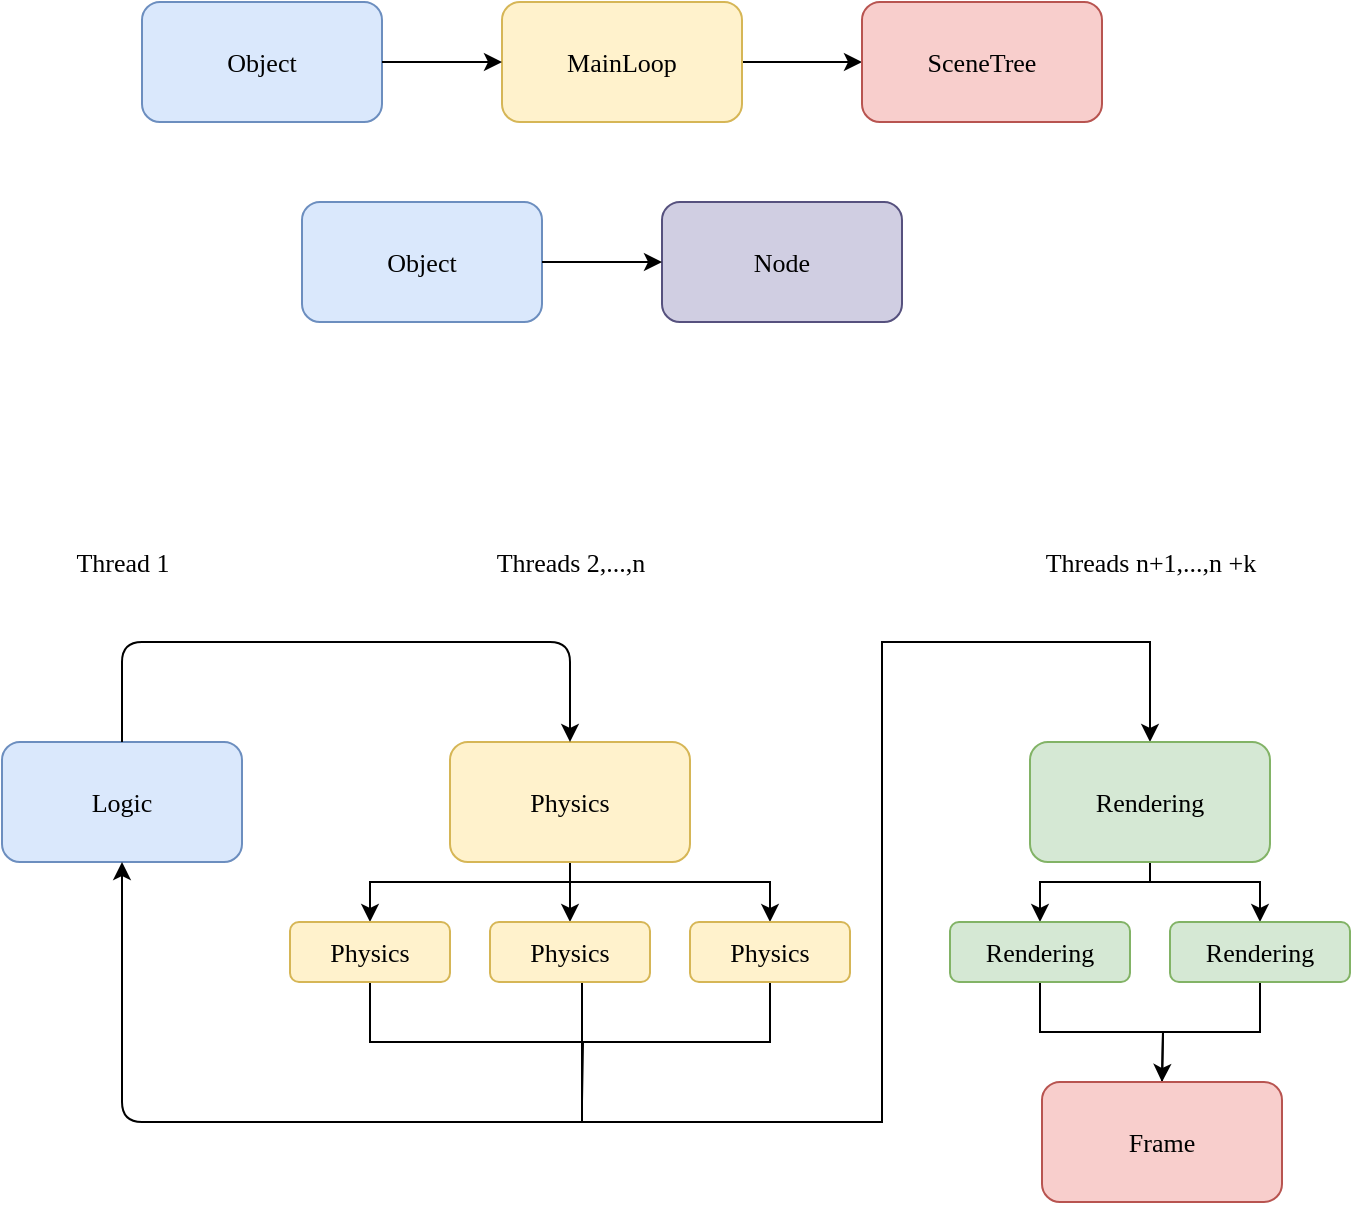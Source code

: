 <mxfile version="14.6.11" type="device"><diagram id="saBjoD32Vc4A3RIvc3jB" name="Page-1"><mxGraphModel dx="1038" dy="587" grid="1" gridSize="10" guides="1" tooltips="1" connect="1" arrows="1" fold="1" page="1" pageScale="1" pageWidth="850" pageHeight="1100" math="0" shadow="0"><root><mxCell id="0"/><mxCell id="1" parent="0"/><mxCell id="bho3A3AB7KVAHSurcJFx-1" value="Object" style="rounded=1;whiteSpace=wrap;html=1;fillColor=#dae8fc;strokeColor=#6c8ebf;fontStyle=0;fontFamily=Garamond;fontSize=13;" vertex="1" parent="1"><mxGeometry x="140" y="100" width="120" height="60" as="geometry"/></mxCell><mxCell id="bho3A3AB7KVAHSurcJFx-5" style="edgeStyle=orthogonalEdgeStyle;rounded=0;orthogonalLoop=1;jettySize=auto;html=1;exitX=1;exitY=0.5;exitDx=0;exitDy=0;entryX=0;entryY=0.5;entryDx=0;entryDy=0;fontStyle=0;fontFamily=Lucida Console;fontSize=13;" edge="1" parent="1" source="bho3A3AB7KVAHSurcJFx-2" target="bho3A3AB7KVAHSurcJFx-3"><mxGeometry relative="1" as="geometry"/></mxCell><mxCell id="bho3A3AB7KVAHSurcJFx-2" value="MainLoop" style="rounded=1;whiteSpace=wrap;html=1;fillColor=#fff2cc;strokeColor=#d6b656;fontStyle=0;fontFamily=Lucida Console;fontSize=13;" vertex="1" parent="1"><mxGeometry x="320" y="100" width="120" height="60" as="geometry"/></mxCell><mxCell id="bho3A3AB7KVAHSurcJFx-3" value="SceneTree" style="rounded=1;whiteSpace=wrap;html=1;fillColor=#f8cecc;strokeColor=#b85450;fontStyle=0;fontFamily=Lucida Console;fontSize=13;" vertex="1" parent="1"><mxGeometry x="500" y="100" width="120" height="60" as="geometry"/></mxCell><mxCell id="bho3A3AB7KVAHSurcJFx-4" value="" style="endArrow=classic;html=1;exitX=1;exitY=0.5;exitDx=0;exitDy=0;fontStyle=0;fontFamily=Lucida Console;fontSize=13;" edge="1" parent="1" source="bho3A3AB7KVAHSurcJFx-1" target="bho3A3AB7KVAHSurcJFx-2"><mxGeometry width="50" height="50" relative="1" as="geometry"><mxPoint x="460" y="200" as="sourcePoint"/><mxPoint x="510" y="150" as="targetPoint"/></mxGeometry></mxCell><mxCell id="bho3A3AB7KVAHSurcJFx-6" value="Object" style="rounded=1;whiteSpace=wrap;html=1;fillColor=#dae8fc;strokeColor=#6c8ebf;fontStyle=0;fontFamily=Garamond;fontSize=13;" vertex="1" parent="1"><mxGeometry x="220" y="200" width="120" height="60" as="geometry"/></mxCell><mxCell id="bho3A3AB7KVAHSurcJFx-8" value="Node" style="rounded=1;whiteSpace=wrap;html=1;fillColor=#d0cee2;strokeColor=#56517e;fontStyle=0;fontFamily=Lucida Console;fontSize=13;" vertex="1" parent="1"><mxGeometry x="400" y="200" width="120" height="60" as="geometry"/></mxCell><mxCell id="bho3A3AB7KVAHSurcJFx-10" value="" style="endArrow=classic;html=1;exitX=1;exitY=0.5;exitDx=0;exitDy=0;fontStyle=0;fontFamily=Lucida Console;fontSize=13;" edge="1" parent="1" source="bho3A3AB7KVAHSurcJFx-6" target="bho3A3AB7KVAHSurcJFx-8"><mxGeometry width="50" height="50" relative="1" as="geometry"><mxPoint x="540" y="300" as="sourcePoint"/><mxPoint x="590" y="250" as="targetPoint"/></mxGeometry></mxCell><mxCell id="bho3A3AB7KVAHSurcJFx-11" value="Logic" style="rounded=1;whiteSpace=wrap;html=1;fontFamily=Lucida Console;fontSize=13;fillColor=#dae8fc;strokeColor=#6c8ebf;" vertex="1" parent="1"><mxGeometry x="70" y="470" width="120" height="60" as="geometry"/></mxCell><mxCell id="bho3A3AB7KVAHSurcJFx-21" style="edgeStyle=orthogonalEdgeStyle;rounded=0;orthogonalLoop=1;jettySize=auto;html=1;exitX=0.5;exitY=1;exitDx=0;exitDy=0;entryX=0.5;entryY=0;entryDx=0;entryDy=0;fontFamily=Lucida Console;fontSize=13;" edge="1" parent="1" source="bho3A3AB7KVAHSurcJFx-12" target="bho3A3AB7KVAHSurcJFx-13"><mxGeometry relative="1" as="geometry"><Array as="points"><mxPoint x="354" y="540"/><mxPoint x="254" y="540"/></Array></mxGeometry></mxCell><mxCell id="bho3A3AB7KVAHSurcJFx-22" style="edgeStyle=orthogonalEdgeStyle;rounded=0;orthogonalLoop=1;jettySize=auto;html=1;exitX=0.5;exitY=1;exitDx=0;exitDy=0;entryX=0.5;entryY=0;entryDx=0;entryDy=0;fontFamily=Lucida Console;fontSize=13;" edge="1" parent="1" source="bho3A3AB7KVAHSurcJFx-12" target="bho3A3AB7KVAHSurcJFx-14"><mxGeometry relative="1" as="geometry"/></mxCell><mxCell id="bho3A3AB7KVAHSurcJFx-23" style="edgeStyle=orthogonalEdgeStyle;rounded=0;orthogonalLoop=1;jettySize=auto;html=1;exitX=0.5;exitY=1;exitDx=0;exitDy=0;entryX=0.5;entryY=0;entryDx=0;entryDy=0;fontFamily=Lucida Console;fontSize=13;" edge="1" parent="1" source="bho3A3AB7KVAHSurcJFx-12" target="bho3A3AB7KVAHSurcJFx-15"><mxGeometry relative="1" as="geometry"><Array as="points"><mxPoint x="354" y="540"/><mxPoint x="454" y="540"/></Array></mxGeometry></mxCell><mxCell id="bho3A3AB7KVAHSurcJFx-12" value="Physics" style="rounded=1;whiteSpace=wrap;html=1;fontFamily=Lucida Console;fontSize=13;fillColor=#fff2cc;strokeColor=#d6b656;" vertex="1" parent="1"><mxGeometry x="294" y="470" width="120" height="60" as="geometry"/></mxCell><mxCell id="bho3A3AB7KVAHSurcJFx-25" style="edgeStyle=orthogonalEdgeStyle;rounded=0;orthogonalLoop=1;jettySize=auto;html=1;exitX=0.5;exitY=1;exitDx=0;exitDy=0;fontFamily=Lucida Console;fontSize=13;endArrow=none;endFill=0;" edge="1" parent="1" source="bho3A3AB7KVAHSurcJFx-13"><mxGeometry relative="1" as="geometry"><mxPoint x="360" y="650" as="targetPoint"/></mxGeometry></mxCell><mxCell id="bho3A3AB7KVAHSurcJFx-13" value="Physics" style="rounded=1;whiteSpace=wrap;html=1;fontFamily=Lucida Console;fontSize=13;fillColor=#fff2cc;strokeColor=#d6b656;" vertex="1" parent="1"><mxGeometry x="214" y="560" width="80" height="30" as="geometry"/></mxCell><mxCell id="bho3A3AB7KVAHSurcJFx-27" style="edgeStyle=orthogonalEdgeStyle;rounded=0;orthogonalLoop=1;jettySize=auto;html=1;exitX=0.5;exitY=1;exitDx=0;exitDy=0;fontFamily=Lucida Console;fontSize=13;endArrow=none;endFill=0;" edge="1" parent="1" source="bho3A3AB7KVAHSurcJFx-14"><mxGeometry relative="1" as="geometry"><mxPoint x="360" y="620" as="targetPoint"/></mxGeometry></mxCell><mxCell id="bho3A3AB7KVAHSurcJFx-14" value="Physics" style="rounded=1;whiteSpace=wrap;html=1;fontFamily=Lucida Console;fontSize=13;fillColor=#fff2cc;strokeColor=#d6b656;" vertex="1" parent="1"><mxGeometry x="314" y="560" width="80" height="30" as="geometry"/></mxCell><mxCell id="bho3A3AB7KVAHSurcJFx-24" style="edgeStyle=orthogonalEdgeStyle;rounded=0;orthogonalLoop=1;jettySize=auto;html=1;exitX=0.5;exitY=1;exitDx=0;exitDy=0;fontFamily=Lucida Console;fontSize=13;entryX=0.5;entryY=0;entryDx=0;entryDy=0;" edge="1" parent="1" source="bho3A3AB7KVAHSurcJFx-15" target="bho3A3AB7KVAHSurcJFx-17"><mxGeometry relative="1" as="geometry"><mxPoint x="360" y="660" as="targetPoint"/><Array as="points"><mxPoint x="454" y="620"/><mxPoint x="360" y="620"/><mxPoint x="360" y="660"/><mxPoint x="510" y="660"/><mxPoint x="510" y="420"/><mxPoint x="644" y="420"/></Array></mxGeometry></mxCell><mxCell id="bho3A3AB7KVAHSurcJFx-15" value="Physics" style="rounded=1;whiteSpace=wrap;html=1;fontFamily=Lucida Console;fontSize=13;fillColor=#fff2cc;strokeColor=#d6b656;" vertex="1" parent="1"><mxGeometry x="414" y="560" width="80" height="30" as="geometry"/></mxCell><mxCell id="bho3A3AB7KVAHSurcJFx-28" style="edgeStyle=orthogonalEdgeStyle;rounded=0;orthogonalLoop=1;jettySize=auto;html=1;exitX=0.5;exitY=1;exitDx=0;exitDy=0;entryX=0.5;entryY=0;entryDx=0;entryDy=0;fontFamily=Lucida Console;fontSize=13;endArrow=classic;endFill=1;" edge="1" parent="1" source="bho3A3AB7KVAHSurcJFx-17" target="bho3A3AB7KVAHSurcJFx-18"><mxGeometry relative="1" as="geometry"><Array as="points"><mxPoint x="644" y="540"/><mxPoint x="589" y="540"/></Array></mxGeometry></mxCell><mxCell id="bho3A3AB7KVAHSurcJFx-29" style="edgeStyle=orthogonalEdgeStyle;rounded=0;orthogonalLoop=1;jettySize=auto;html=1;exitX=0.5;exitY=1;exitDx=0;exitDy=0;entryX=0.5;entryY=0;entryDx=0;entryDy=0;fontFamily=Lucida Console;fontSize=13;endArrow=classic;endFill=1;" edge="1" parent="1" source="bho3A3AB7KVAHSurcJFx-17" target="bho3A3AB7KVAHSurcJFx-19"><mxGeometry relative="1" as="geometry"><Array as="points"><mxPoint x="644" y="540"/><mxPoint x="699" y="540"/></Array></mxGeometry></mxCell><mxCell id="bho3A3AB7KVAHSurcJFx-17" value="Rendering" style="rounded=1;whiteSpace=wrap;html=1;fontFamily=Lucida Console;fontSize=13;fillColor=#d5e8d4;strokeColor=#82b366;" vertex="1" parent="1"><mxGeometry x="584" y="470" width="120" height="60" as="geometry"/></mxCell><mxCell id="bho3A3AB7KVAHSurcJFx-30" style="edgeStyle=orthogonalEdgeStyle;rounded=0;orthogonalLoop=1;jettySize=auto;html=1;exitX=0.5;exitY=1;exitDx=0;exitDy=0;fontFamily=Lucida Console;fontSize=13;endArrow=none;endFill=0;" edge="1" parent="1" source="bho3A3AB7KVAHSurcJFx-18"><mxGeometry relative="1" as="geometry"><mxPoint x="650" y="640" as="targetPoint"/></mxGeometry></mxCell><mxCell id="bho3A3AB7KVAHSurcJFx-18" value="Rendering" style="rounded=1;whiteSpace=wrap;html=1;fontFamily=Lucida Console;fontSize=13;fillColor=#d5e8d4;strokeColor=#82b366;" vertex="1" parent="1"><mxGeometry x="544" y="560" width="90" height="30" as="geometry"/></mxCell><mxCell id="bho3A3AB7KVAHSurcJFx-31" style="edgeStyle=orthogonalEdgeStyle;rounded=0;orthogonalLoop=1;jettySize=auto;html=1;exitX=0.5;exitY=1;exitDx=0;exitDy=0;fontFamily=Lucida Console;fontSize=13;endArrow=classic;endFill=1;" edge="1" parent="1" source="bho3A3AB7KVAHSurcJFx-19"><mxGeometry relative="1" as="geometry"><mxPoint x="650" y="640" as="targetPoint"/></mxGeometry></mxCell><mxCell id="bho3A3AB7KVAHSurcJFx-19" value="Rendering" style="rounded=1;whiteSpace=wrap;html=1;fontFamily=Lucida Console;fontSize=13;fillColor=#d5e8d4;strokeColor=#82b366;" vertex="1" parent="1"><mxGeometry x="654" y="560" width="90" height="30" as="geometry"/></mxCell><mxCell id="bho3A3AB7KVAHSurcJFx-20" value="" style="endArrow=classic;html=1;fontFamily=Lucida Console;fontSize=13;exitX=0.5;exitY=0;exitDx=0;exitDy=0;entryX=0.5;entryY=0;entryDx=0;entryDy=0;" edge="1" parent="1" source="bho3A3AB7KVAHSurcJFx-11" target="bho3A3AB7KVAHSurcJFx-12"><mxGeometry width="50" height="50" relative="1" as="geometry"><mxPoint x="370" y="560" as="sourcePoint"/><mxPoint x="420" y="510" as="targetPoint"/><Array as="points"><mxPoint x="130" y="420"/><mxPoint x="354" y="420"/></Array></mxGeometry></mxCell><mxCell id="bho3A3AB7KVAHSurcJFx-32" value="Frame" style="rounded=1;whiteSpace=wrap;html=1;fontFamily=Lucida Console;fontSize=13;fillColor=#f8cecc;strokeColor=#b85450;" vertex="1" parent="1"><mxGeometry x="590" y="640" width="120" height="60" as="geometry"/></mxCell><mxCell id="bho3A3AB7KVAHSurcJFx-33" value="" style="endArrow=classic;html=1;fontFamily=Lucida Console;fontSize=13;entryX=0.5;entryY=1;entryDx=0;entryDy=0;" edge="1" parent="1" target="bho3A3AB7KVAHSurcJFx-11"><mxGeometry width="50" height="50" relative="1" as="geometry"><mxPoint x="360" y="660" as="sourcePoint"/><mxPoint x="420" y="510" as="targetPoint"/><Array as="points"><mxPoint x="130" y="660"/></Array></mxGeometry></mxCell><mxCell id="bho3A3AB7KVAHSurcJFx-34" value="Thread 1" style="text;html=1;align=center;verticalAlign=middle;resizable=0;points=[];autosize=1;strokeColor=none;fontSize=13;fontFamily=Lucida Console;" vertex="1" parent="1"><mxGeometry x="85" y="370" width="90" height="20" as="geometry"/></mxCell><mxCell id="bho3A3AB7KVAHSurcJFx-35" value="Threads 2,...,n" style="text;html=1;align=center;verticalAlign=middle;resizable=0;points=[];autosize=1;strokeColor=none;fontSize=13;fontFamily=Lucida Console;" vertex="1" parent="1"><mxGeometry x="289" y="370" width="130" height="20" as="geometry"/></mxCell><mxCell id="bho3A3AB7KVAHSurcJFx-36" value="Threads n+1,...,n +k" style="text;html=1;align=center;verticalAlign=middle;resizable=0;points=[];autosize=1;strokeColor=none;fontSize=13;fontFamily=Lucida Console;" vertex="1" parent="1"><mxGeometry x="554" y="370" width="180" height="20" as="geometry"/></mxCell></root></mxGraphModel></diagram></mxfile>